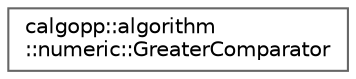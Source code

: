 digraph "Graphical Class Hierarchy"
{
 // LATEX_PDF_SIZE
  bgcolor="transparent";
  edge [fontname=Helvetica,fontsize=10,labelfontname=Helvetica,labelfontsize=10];
  node [fontname=Helvetica,fontsize=10,shape=box,height=0.2,width=0.4];
  rankdir="LR";
  Node0 [label="calgopp::algorithm\l::numeric::GreaterComparator",height=0.2,width=0.4,color="grey40", fillcolor="white", style="filled",URL="$structcalgopp_1_1algorithm_1_1numeric_1_1GreaterComparator.html",tooltip=" "];
}
